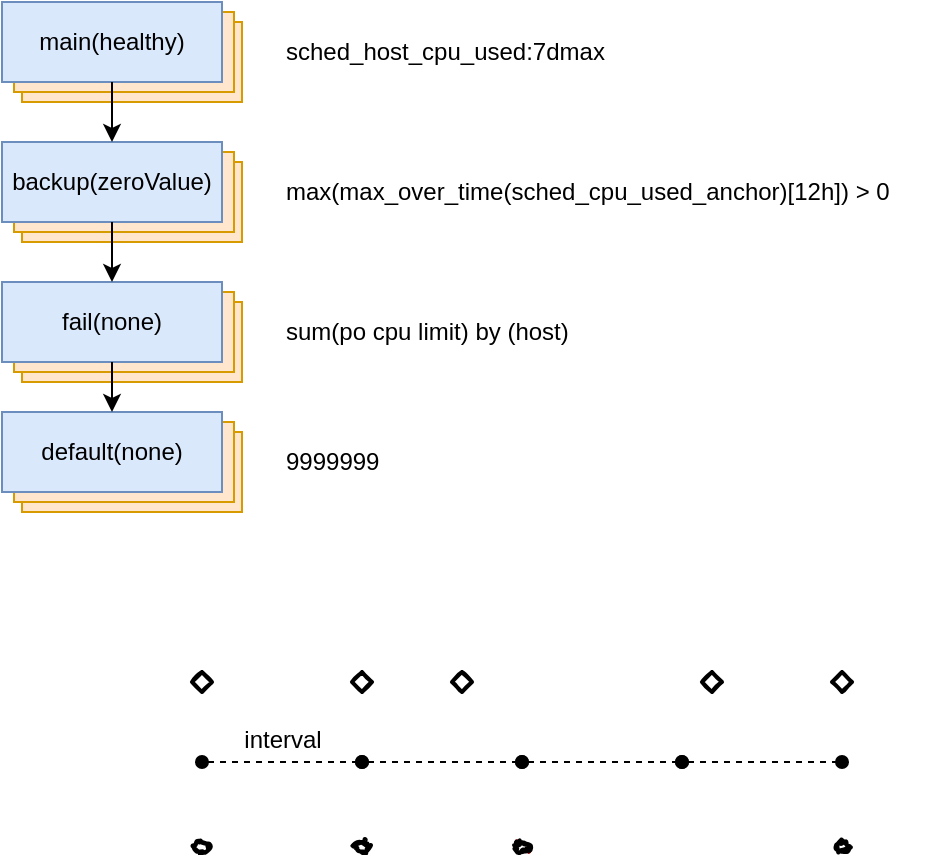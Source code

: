 <mxfile version="22.1.7" type="github">
  <diagram name="第 1 页" id="oKqcVLRp_ehFxoMS0J33">
    <mxGraphModel dx="700" dy="332" grid="1" gridSize="10" guides="1" tooltips="1" connect="1" arrows="1" fold="1" page="1" pageScale="1" pageWidth="827" pageHeight="1169" math="0" shadow="0">
      <root>
        <mxCell id="0" />
        <mxCell id="1" parent="0" />
        <mxCell id="kZ_7Xk1TDz1BF1-t8PLb-2" value="sched_host_cpu_used:7dmax" style="text;html=1;align=left;verticalAlign=middle;resizable=0;points=[];autosize=1;strokeColor=none;fillColor=none;" vertex="1" parent="1">
          <mxGeometry x="280" y="70" width="180" height="30" as="geometry" />
        </mxCell>
        <mxCell id="kZ_7Xk1TDz1BF1-t8PLb-4" value="max(max_over_time(sched_cpu_used_anchor)[12h]) &amp;gt; 0" style="text;html=1;align=left;verticalAlign=middle;resizable=0;points=[];autosize=1;strokeColor=none;fillColor=none;" vertex="1" parent="1">
          <mxGeometry x="280" y="140" width="330" height="30" as="geometry" />
        </mxCell>
        <mxCell id="kZ_7Xk1TDz1BF1-t8PLb-7" value="sum(po cpu limit) by (host)" style="text;html=1;align=left;verticalAlign=middle;resizable=0;points=[];autosize=1;strokeColor=none;fillColor=none;" vertex="1" parent="1">
          <mxGeometry x="280" y="210" width="160" height="30" as="geometry" />
        </mxCell>
        <mxCell id="kZ_7Xk1TDz1BF1-t8PLb-9" value="9999999" style="text;html=1;align=left;verticalAlign=middle;resizable=0;points=[];autosize=1;strokeColor=none;fillColor=none;" vertex="1" parent="1">
          <mxGeometry x="280" y="275" width="70" height="30" as="geometry" />
        </mxCell>
        <mxCell id="kZ_7Xk1TDz1BF1-t8PLb-17" value="" style="group" vertex="1" connectable="0" parent="1">
          <mxGeometry x="140" y="60" width="120" height="50" as="geometry" />
        </mxCell>
        <mxCell id="kZ_7Xk1TDz1BF1-t8PLb-14" value="main(healthy)" style="rounded=0;whiteSpace=wrap;html=1;fillColor=#ffe6cc;strokeColor=#d79b00;movable=1;resizable=1;rotatable=1;deletable=1;editable=1;locked=0;connectable=1;" vertex="1" parent="kZ_7Xk1TDz1BF1-t8PLb-17">
          <mxGeometry x="10" y="10" width="110" height="40" as="geometry" />
        </mxCell>
        <mxCell id="kZ_7Xk1TDz1BF1-t8PLb-13" value="main(healthy)" style="rounded=0;whiteSpace=wrap;html=1;fillColor=#ffe6cc;strokeColor=#d79b00;movable=1;resizable=1;rotatable=1;deletable=1;editable=1;locked=0;connectable=1;" vertex="1" parent="kZ_7Xk1TDz1BF1-t8PLb-17">
          <mxGeometry x="6" y="5" width="110" height="40" as="geometry" />
        </mxCell>
        <mxCell id="kZ_7Xk1TDz1BF1-t8PLb-1" value="main(healthy)" style="rounded=0;whiteSpace=wrap;html=1;fillColor=#dae8fc;strokeColor=#6c8ebf;movable=1;resizable=1;rotatable=1;deletable=1;editable=1;locked=0;connectable=1;" vertex="1" parent="kZ_7Xk1TDz1BF1-t8PLb-17">
          <mxGeometry width="110" height="40" as="geometry" />
        </mxCell>
        <mxCell id="kZ_7Xk1TDz1BF1-t8PLb-18" value="" style="group" vertex="1" connectable="0" parent="1">
          <mxGeometry x="140" y="200" width="120" height="50" as="geometry" />
        </mxCell>
        <mxCell id="kZ_7Xk1TDz1BF1-t8PLb-19" value="main(healthy)" style="rounded=0;whiteSpace=wrap;html=1;fillColor=#ffe6cc;strokeColor=#d79b00;movable=1;resizable=1;rotatable=1;deletable=1;editable=1;locked=0;connectable=1;" vertex="1" parent="kZ_7Xk1TDz1BF1-t8PLb-18">
          <mxGeometry x="10" y="10" width="110" height="40" as="geometry" />
        </mxCell>
        <mxCell id="kZ_7Xk1TDz1BF1-t8PLb-20" value="main(healthy)" style="rounded=0;whiteSpace=wrap;html=1;fillColor=#ffe6cc;strokeColor=#d79b00;movable=1;resizable=1;rotatable=1;deletable=1;editable=1;locked=0;connectable=1;" vertex="1" parent="kZ_7Xk1TDz1BF1-t8PLb-18">
          <mxGeometry x="6" y="5" width="110" height="40" as="geometry" />
        </mxCell>
        <mxCell id="kZ_7Xk1TDz1BF1-t8PLb-21" value="fail(none)" style="rounded=0;whiteSpace=wrap;html=1;fillColor=#dae8fc;strokeColor=#6c8ebf;movable=1;resizable=1;rotatable=1;deletable=1;editable=1;locked=0;connectable=1;" vertex="1" parent="kZ_7Xk1TDz1BF1-t8PLb-18">
          <mxGeometry width="110" height="40" as="geometry" />
        </mxCell>
        <mxCell id="kZ_7Xk1TDz1BF1-t8PLb-22" value="" style="group" vertex="1" connectable="0" parent="1">
          <mxGeometry x="140" y="265" width="120" height="50" as="geometry" />
        </mxCell>
        <mxCell id="kZ_7Xk1TDz1BF1-t8PLb-23" value="main(healthy)" style="rounded=0;whiteSpace=wrap;html=1;fillColor=#ffe6cc;strokeColor=#d79b00;movable=1;resizable=1;rotatable=1;deletable=1;editable=1;locked=0;connectable=1;" vertex="1" parent="kZ_7Xk1TDz1BF1-t8PLb-22">
          <mxGeometry x="10" y="10" width="110" height="40" as="geometry" />
        </mxCell>
        <mxCell id="kZ_7Xk1TDz1BF1-t8PLb-24" value="main(healthy)" style="rounded=0;whiteSpace=wrap;html=1;fillColor=#ffe6cc;strokeColor=#d79b00;movable=1;resizable=1;rotatable=1;deletable=1;editable=1;locked=0;connectable=1;" vertex="1" parent="kZ_7Xk1TDz1BF1-t8PLb-22">
          <mxGeometry x="6" y="5" width="110" height="40" as="geometry" />
        </mxCell>
        <mxCell id="kZ_7Xk1TDz1BF1-t8PLb-25" value="default(none)" style="rounded=0;whiteSpace=wrap;html=1;fillColor=#dae8fc;strokeColor=#6c8ebf;movable=1;resizable=1;rotatable=1;deletable=1;editable=1;locked=0;connectable=1;" vertex="1" parent="kZ_7Xk1TDz1BF1-t8PLb-22">
          <mxGeometry width="110" height="40" as="geometry" />
        </mxCell>
        <mxCell id="kZ_7Xk1TDz1BF1-t8PLb-26" value="" style="edgeStyle=orthogonalEdgeStyle;rounded=0;orthogonalLoop=1;jettySize=auto;html=1;" edge="1" parent="1" source="kZ_7Xk1TDz1BF1-t8PLb-21" target="kZ_7Xk1TDz1BF1-t8PLb-25">
          <mxGeometry relative="1" as="geometry" />
        </mxCell>
        <mxCell id="kZ_7Xk1TDz1BF1-t8PLb-27" value="" style="group" vertex="1" connectable="0" parent="1">
          <mxGeometry x="140" y="130" width="120" height="50" as="geometry" />
        </mxCell>
        <mxCell id="kZ_7Xk1TDz1BF1-t8PLb-28" value="main(healthy)" style="rounded=0;whiteSpace=wrap;html=1;fillColor=#ffe6cc;strokeColor=#d79b00;movable=1;resizable=1;rotatable=1;deletable=1;editable=1;locked=0;connectable=1;" vertex="1" parent="kZ_7Xk1TDz1BF1-t8PLb-27">
          <mxGeometry x="10" y="10" width="110" height="40" as="geometry" />
        </mxCell>
        <mxCell id="kZ_7Xk1TDz1BF1-t8PLb-29" value="main(healthy)" style="rounded=0;whiteSpace=wrap;html=1;fillColor=#ffe6cc;strokeColor=#d79b00;movable=1;resizable=1;rotatable=1;deletable=1;editable=1;locked=0;connectable=1;" vertex="1" parent="kZ_7Xk1TDz1BF1-t8PLb-27">
          <mxGeometry x="6" y="5" width="110" height="40" as="geometry" />
        </mxCell>
        <mxCell id="kZ_7Xk1TDz1BF1-t8PLb-30" value="backup(zeroValue)" style="rounded=0;whiteSpace=wrap;html=1;fillColor=#dae8fc;strokeColor=#6c8ebf;movable=1;resizable=1;rotatable=1;deletable=1;editable=1;locked=0;connectable=1;" vertex="1" parent="kZ_7Xk1TDz1BF1-t8PLb-27">
          <mxGeometry width="110" height="40" as="geometry" />
        </mxCell>
        <mxCell id="kZ_7Xk1TDz1BF1-t8PLb-32" value="" style="edgeStyle=orthogonalEdgeStyle;rounded=0;orthogonalLoop=1;jettySize=auto;html=1;" edge="1" parent="1" source="kZ_7Xk1TDz1BF1-t8PLb-30" target="kZ_7Xk1TDz1BF1-t8PLb-21">
          <mxGeometry relative="1" as="geometry" />
        </mxCell>
        <mxCell id="kZ_7Xk1TDz1BF1-t8PLb-33" value="" style="edgeStyle=orthogonalEdgeStyle;rounded=0;orthogonalLoop=1;jettySize=auto;html=1;" edge="1" parent="1" source="kZ_7Xk1TDz1BF1-t8PLb-1" target="kZ_7Xk1TDz1BF1-t8PLb-30">
          <mxGeometry relative="1" as="geometry" />
        </mxCell>
        <mxCell id="kZ_7Xk1TDz1BF1-t8PLb-35" value="" style="endArrow=oval;startArrow=oval;html=1;rounded=0;startFill=1;endFill=1;dashed=1;" edge="1" parent="1">
          <mxGeometry width="50" height="50" relative="1" as="geometry">
            <mxPoint x="240" y="440" as="sourcePoint" />
            <mxPoint x="320" y="440" as="targetPoint" />
          </mxGeometry>
        </mxCell>
        <mxCell id="kZ_7Xk1TDz1BF1-t8PLb-37" value="" style="endArrow=oval;startArrow=oval;html=1;rounded=0;startFill=1;endFill=1;dashed=1;" edge="1" parent="1">
          <mxGeometry width="50" height="50" relative="1" as="geometry">
            <mxPoint x="320" y="440" as="sourcePoint" />
            <mxPoint x="400" y="440" as="targetPoint" />
          </mxGeometry>
        </mxCell>
        <mxCell id="kZ_7Xk1TDz1BF1-t8PLb-38" value="" style="endArrow=oval;startArrow=oval;html=1;rounded=0;startFill=1;endFill=1;dashed=1;" edge="1" parent="1">
          <mxGeometry width="50" height="50" relative="1" as="geometry">
            <mxPoint x="400" y="440" as="sourcePoint" />
            <mxPoint x="480" y="440" as="targetPoint" />
          </mxGeometry>
        </mxCell>
        <mxCell id="kZ_7Xk1TDz1BF1-t8PLb-39" value="" style="endArrow=oval;startArrow=oval;html=1;rounded=0;startFill=1;endFill=1;dashed=1;" edge="1" parent="1">
          <mxGeometry width="50" height="50" relative="1" as="geometry">
            <mxPoint x="480" y="440" as="sourcePoint" />
            <mxPoint x="560" y="440" as="targetPoint" />
          </mxGeometry>
        </mxCell>
        <mxCell id="kZ_7Xk1TDz1BF1-t8PLb-44" value="" style="rhombus;whiteSpace=wrap;html=1;strokeWidth=2;fillWeight=-1;hachureGap=8;fillStyle=cross-hatch;fillColor=#006600;sketch=1;" vertex="1" parent="1">
          <mxGeometry x="235" y="395" width="10" height="10" as="geometry" />
        </mxCell>
        <mxCell id="kZ_7Xk1TDz1BF1-t8PLb-47" value="" style="rhombus;whiteSpace=wrap;html=1;strokeWidth=2;fillWeight=-1;hachureGap=8;fillStyle=cross-hatch;fillColor=#006600;sketch=1;" vertex="1" parent="1">
          <mxGeometry x="315" y="395" width="10" height="10" as="geometry" />
        </mxCell>
        <mxCell id="kZ_7Xk1TDz1BF1-t8PLb-48" value="" style="rhombus;whiteSpace=wrap;html=1;strokeWidth=2;fillWeight=-1;hachureGap=8;fillStyle=cross-hatch;fillColor=#006600;sketch=1;" vertex="1" parent="1">
          <mxGeometry x="365" y="395" width="10" height="10" as="geometry" />
        </mxCell>
        <mxCell id="kZ_7Xk1TDz1BF1-t8PLb-49" value="" style="rhombus;whiteSpace=wrap;html=1;strokeWidth=2;fillWeight=-1;hachureGap=8;fillStyle=cross-hatch;fillColor=#006600;sketch=1;" vertex="1" parent="1">
          <mxGeometry x="490" y="395" width="10" height="10" as="geometry" />
        </mxCell>
        <mxCell id="kZ_7Xk1TDz1BF1-t8PLb-50" value="" style="rhombus;whiteSpace=wrap;html=1;strokeWidth=2;fillWeight=-1;hachureGap=8;fillStyle=cross-hatch;fillColor=#006600;sketch=1;" vertex="1" parent="1">
          <mxGeometry x="555" y="395" width="10" height="10" as="geometry" />
        </mxCell>
        <mxCell id="kZ_7Xk1TDz1BF1-t8PLb-51" value="interval" style="text;html=1;align=center;verticalAlign=middle;resizable=0;points=[];autosize=1;strokeColor=none;fillColor=none;" vertex="1" parent="1">
          <mxGeometry x="250" y="414" width="60" height="30" as="geometry" />
        </mxCell>
        <mxCell id="kZ_7Xk1TDz1BF1-t8PLb-54" value="" style="ellipse;whiteSpace=wrap;html=1;strokeWidth=2;fillWeight=2;hachureGap=8;fillColor=#990000;fillStyle=dots;sketch=1;" vertex="1" parent="1">
          <mxGeometry x="236.25" y="480" width="7.5" height="5" as="geometry" />
        </mxCell>
        <mxCell id="kZ_7Xk1TDz1BF1-t8PLb-56" value="" style="ellipse;whiteSpace=wrap;html=1;strokeWidth=2;fillWeight=2;hachureGap=8;fillColor=#990000;fillStyle=dots;sketch=1;" vertex="1" parent="1">
          <mxGeometry x="316.25" y="480" width="7.5" height="5" as="geometry" />
        </mxCell>
        <mxCell id="kZ_7Xk1TDz1BF1-t8PLb-57" value="" style="ellipse;whiteSpace=wrap;html=1;strokeWidth=2;fillWeight=2;hachureGap=8;fillColor=#990000;fillStyle=dots;sketch=1;" vertex="1" parent="1">
          <mxGeometry x="396" y="480" width="7.5" height="5" as="geometry" />
        </mxCell>
        <mxCell id="kZ_7Xk1TDz1BF1-t8PLb-58" value="" style="ellipse;whiteSpace=wrap;html=1;strokeWidth=2;fillWeight=2;hachureGap=8;fillColor=#990000;fillStyle=dots;sketch=1;" vertex="1" parent="1">
          <mxGeometry x="556.25" y="480" width="7.5" height="5" as="geometry" />
        </mxCell>
      </root>
    </mxGraphModel>
  </diagram>
</mxfile>
